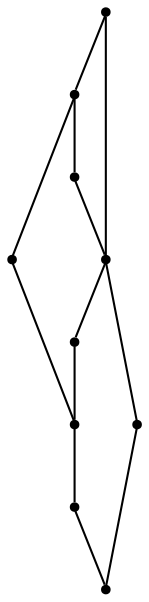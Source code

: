 graph {
  node [shape=point,comment="{\"directed\":false,\"doi\":\"10.4230/LIPIcs.GD.2024.11\",\"figure\":\"11 (1)\"}"]

  v0 [pos="1860.2165266012453,679.0801753228292"]
  v1 [pos="1813.2369391496075,726.4901585279936"]
  v2 [pos="1766.86589994291,679.1343459533119"]
  v3 [pos="1718.848428976022,727.3401033499341"]
  v4 [pos="1673.5109487699274,681.3426256926621"]
  v5 [pos="1605.3172003348302,689.6846484647945"]
  v6 [pos="1575.5589431336116,721.8317386286873"]
  v7 [pos="1550.026881466855,778.6836881592134"]
  v8 [pos="1484.2921919707387,681.3217712715373"]
  v9 [pos="1393.4254902106036,681.330163904429"]

  v9 -- v4 [id="-214",pos="1393.4254902106036,681.330163904429 1393.4337894629775,681.3217712715373 1391.3081633224313,635.6785008706261 1403.907509554494,611.5984475905583 1416.5068557865568,587.5184578910427 1443.8310471996213,585.0016853123707 1476.5942061223816,583.7599571277136 1509.357365045142,582.5182289430566 1547.5596186692055,582.5557414688603 1570.53678252091,589.6518397398897 1593.5180165040465,596.7520707468128 1601.2744150980384,610.9150838154075 1608.117959526718,627.3739906242974 1614.9615039553976,643.8329610137396 1620.8963915418042,662.5877615629247 1623.8638989308113,671.9672917860163 1626.8314063198181,681.3426256926621 1626.8314063198181,681.3426256926621 1628.877792089041,685.0718794019747 1630.9241778582634,688.7970639559459 1635.0169493967087,696.2514386386775 1640.885315772518,699.934914350399 1646.7535549567199,703.614257326227 1654.3972617866787,703.5183778534946 1661.0866499873578,697.9515190242149 1667.7760381880369,692.3846601949351 1673.510853376222,681.3426256926621 1673.5109487699274,681.3426256926621"]
  v9 -- v8 [id="-215",pos="1393.4254902106036,681.330163904429 1393.0920256142672,656.2375267498682 1413.151668378618,635.6243302401433 1438.2419935933572,635.2826483525679 1463.332191616489,634.9409664649926 1483.950332728323,654.9958621457633 1484.2921919707387,681.3217712715373"]
  v7 -- v0 [id="-218",pos="1550.026881466855,778.6836881592134 1621.7882590919185,783.8920798351344 1732.0769920892049,784.5754436102852 1791.8018463443357,781.7253817769295 1851.5265734078594,778.8752563630215 1860.683224406188,772.4875090241612 1860.2165266012453,679.0801753228292"]
  v1 -- v0 [id="-219",pos="1813.2369391496075,726.4901585279936 1838.8439166730407,729.0401837354715 1860.0706696256188,708.3852783834969 1860.2165266012453,679.0801753228292"]
  v6 -- v2 [id="-222",pos="1575.5589431336116,721.8317386286873 1587.5621423024418,747.2949868220788 1593.6388485309446,755.7244328534997 1620.2712447921162,760.2037463372311 1646.9035138616807,764.6830598209626 1694.0916001555213,765.2164370734505 1724.3831717659855,763.6121725800932 1754.6748705680568,762.0038389313945 1768.0661117469267,758.2661925891903 1766.86589994291,679.1343459533119"]
  v5 -- v8 [id="-223",pos="1605.3172003348302,689.6846484647945 1605.3100175539569,669.4794632371204 1598.6184669264885,647.4629315002373 1592.9553208335237,633.5783716505847 1585.0406958800993,614.1735235356067 1579.1307378487156,610.6526232958855 1563.2971634272196,608.7650438618815 1547.4637161973308,606.8774644278774 1521.7107227087618,606.6191366442491 1506.6857053346241,611.865104426526 1491.656617829054,617.1153321058011 1487.3637738923871,627.8698553509815 1484.2921919707387,681.3217712715373"]
  v8 -- v6 [id="-224",pos="1484.2921919707387,681.3217712715373 1503.851621941634,638.1660899758338 1510.9369576157167,633.2992530263838 1521.764906333455,631.4200026447191 1532.588784919761,629.536619527161 1547.1510792266831,630.6408229773883 1555.2157902766758,634.5492466828281 1563.284698649708,638.4619302852659 1564.8558965742034,645.1871631952557 1568.1527030344093,663.0377847114655 1571.4493823030077,680.8926025441212 1576.467472784277,709.8811380353364 1575.5589431336116,721.8317386286873"]
  v4 -- v5 [id="-225",pos="1673.5109487699274,681.3426256926621 1667.2799909197188,728.8193048970946 1649.5876383497102,730.2776520231305 1638.8805216588696,729.6484588784624 1628.1692076449897,729.0151329979008 1624.443129510278,726.2900069496372 1617.6163743737568,707.2810113527174 1615.6754057934781,701.8732905870565 1613.483499056078,695.1480487923327 1605.3172003348302,689.6846484647945"]
  v4 -- v3 [id="-226",pos="1673.5109487699274,681.3426256926621 1673.1608220730395,707.1727336723042 1693.8206820320554,728.3984652220181 1718.848428976022,727.3401033499341"]
  v2 -- v1 [id="-229",pos="1766.86589994291,679.1343459533119 1766.5114487313751,707.1185630418214 1787.1713086903908,728.3400982750895 1813.2369391496075,726.4901585279936"]
  v8 -- v7 [id="-232",pos="1484.2921919707387,681.3217712715373 1497.8374939839036,770.8124793761945 1504.664376312032,777.0085313501422 1550.026881466855,778.6836881592134"]
  v3 -- v2 [id="-233",pos="1718.848428976022,727.3401033499341 1745.4932900147053,729.0984871018478 1766.7200429672832,708.4394490139797 1766.86589994291,679.1343459533119"]
}